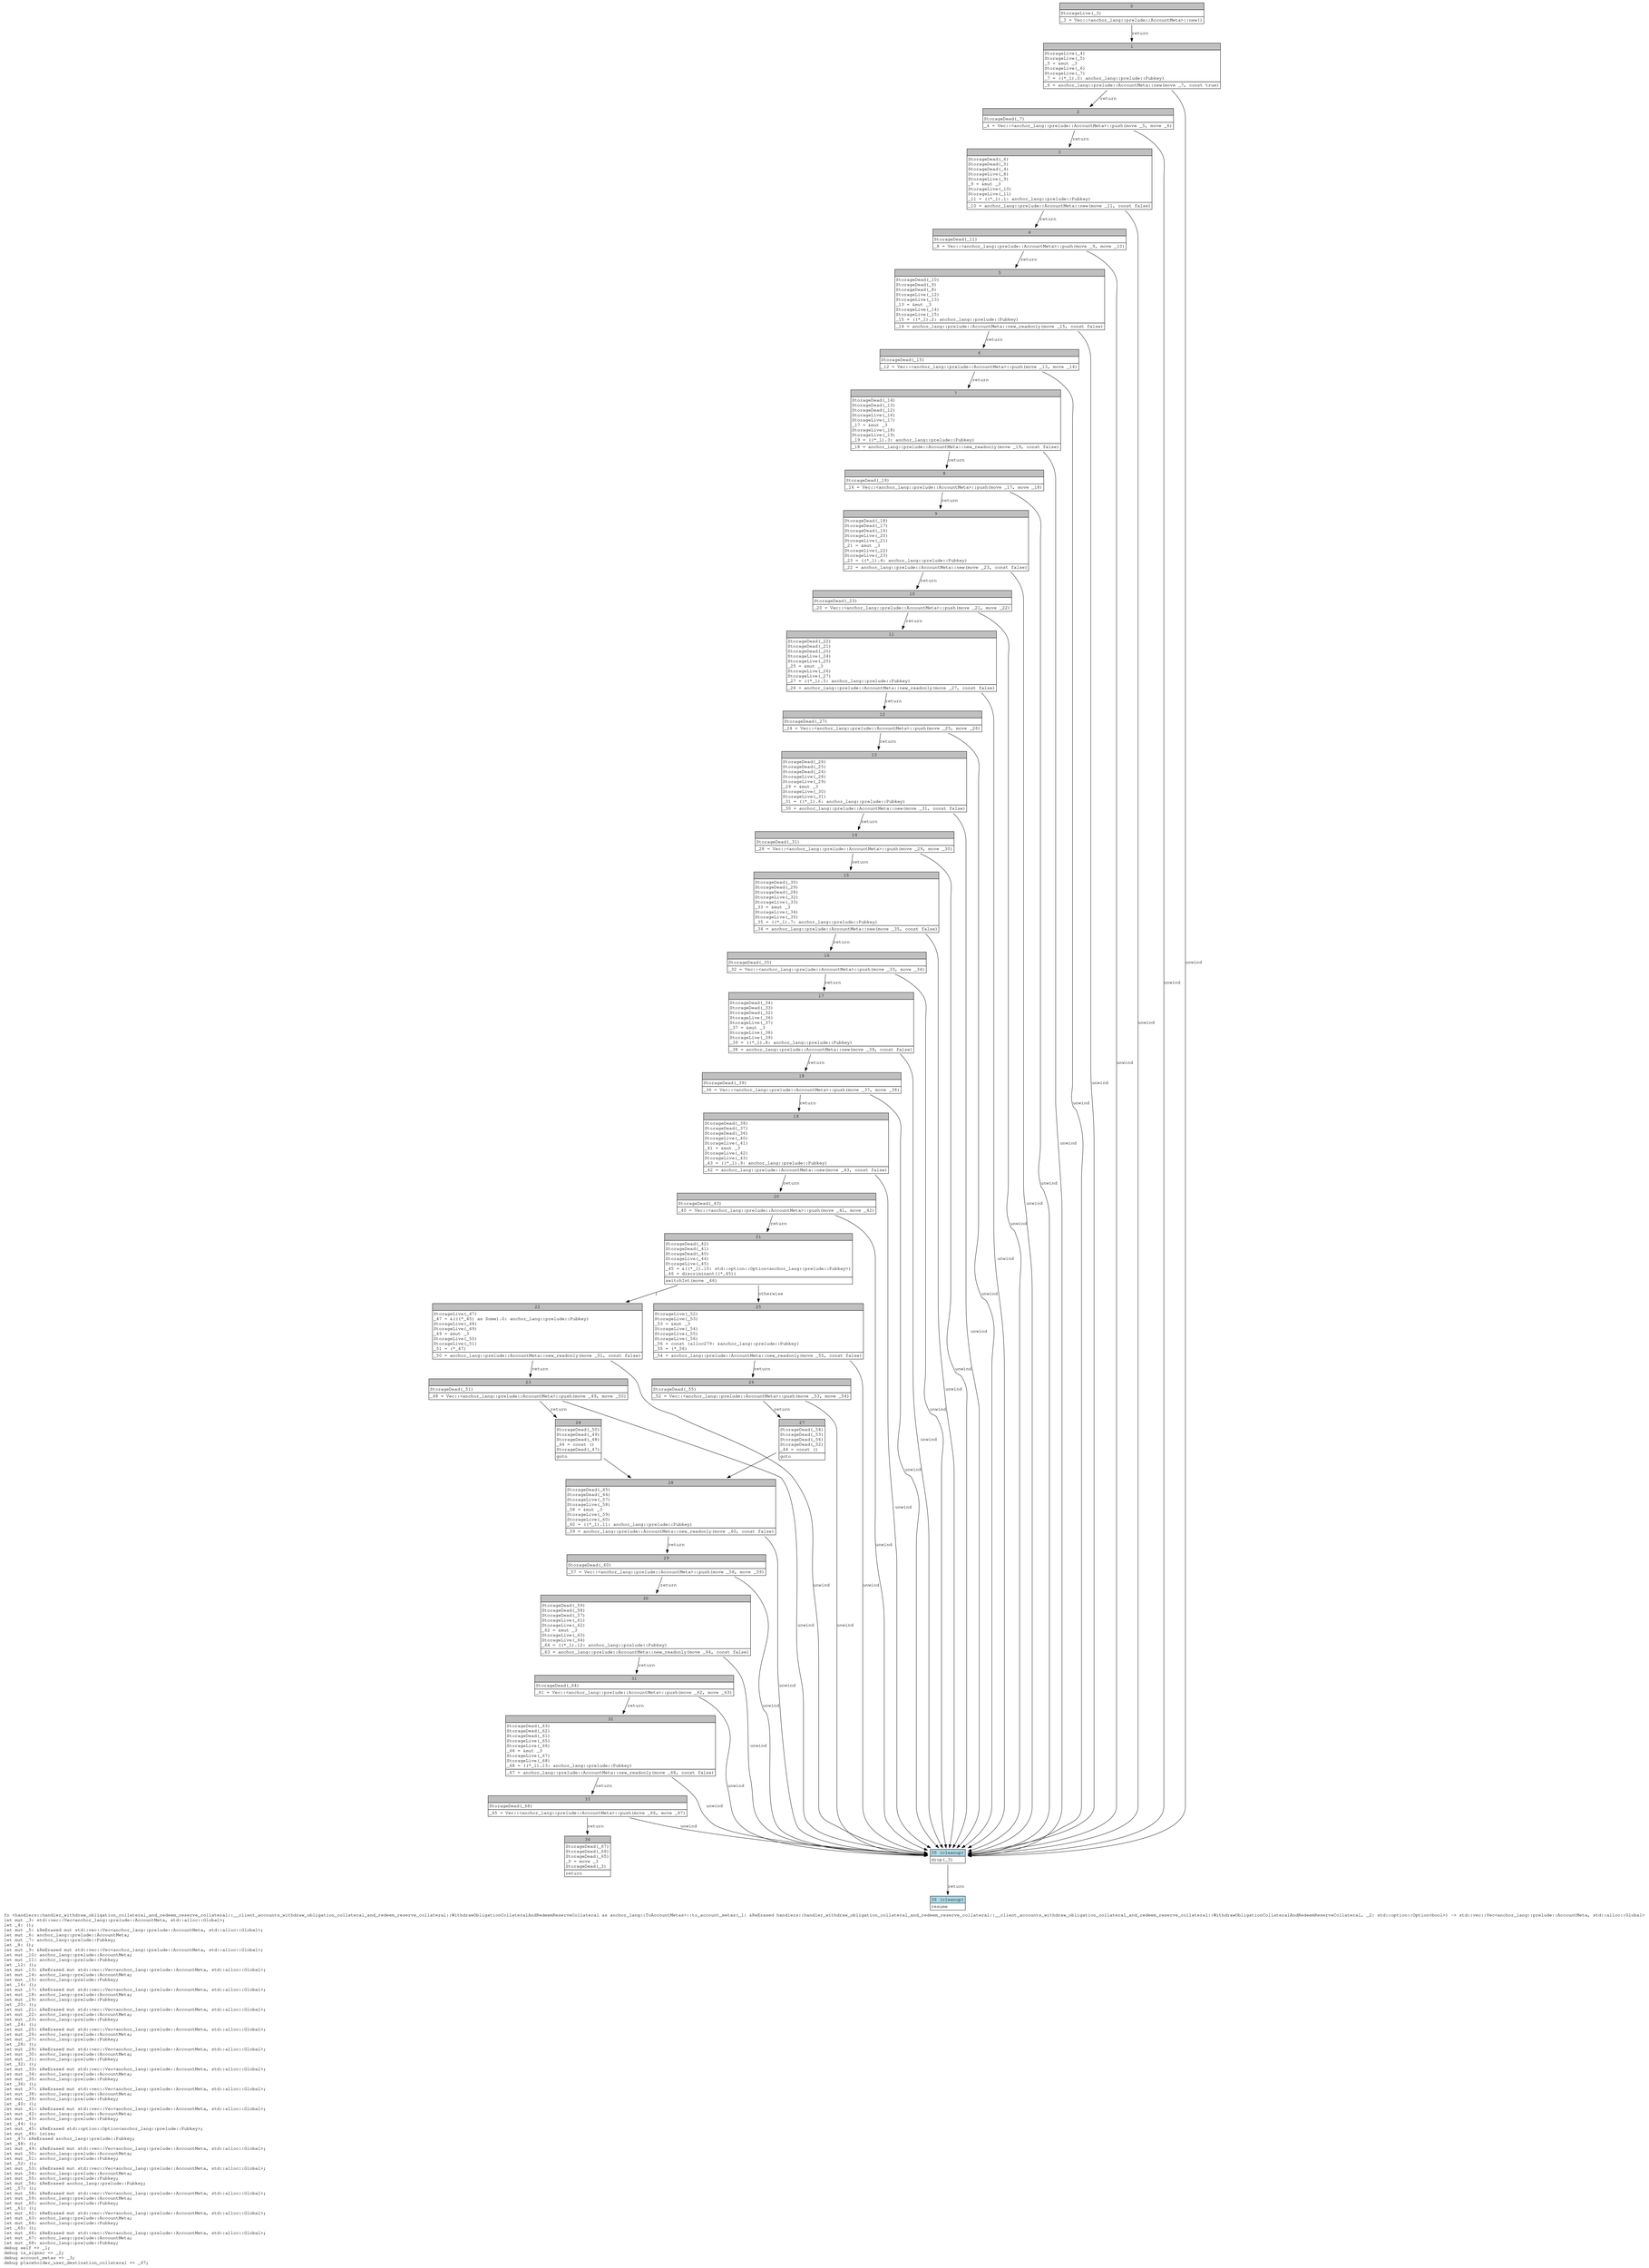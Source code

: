 digraph Mir_0_6197 {
    graph [fontname="Courier, monospace"];
    node [fontname="Courier, monospace"];
    edge [fontname="Courier, monospace"];
    label=<fn &lt;handlers::handler_withdraw_obligation_collateral_and_redeem_reserve_collateral::__client_accounts_withdraw_obligation_collateral_and_redeem_reserve_collateral::WithdrawObligationCollateralAndRedeemReserveCollateral as anchor_lang::ToAccountMetas&gt;::to_account_metas(_1: &amp;ReErased handlers::handler_withdraw_obligation_collateral_and_redeem_reserve_collateral::__client_accounts_withdraw_obligation_collateral_and_redeem_reserve_collateral::WithdrawObligationCollateralAndRedeemReserveCollateral, _2: std::option::Option&lt;bool&gt;) -&gt; std::vec::Vec&lt;anchor_lang::prelude::AccountMeta, std::alloc::Global&gt;<br align="left"/>let mut _3: std::vec::Vec&lt;anchor_lang::prelude::AccountMeta, std::alloc::Global&gt;;<br align="left"/>let _4: ();<br align="left"/>let mut _5: &amp;ReErased mut std::vec::Vec&lt;anchor_lang::prelude::AccountMeta, std::alloc::Global&gt;;<br align="left"/>let mut _6: anchor_lang::prelude::AccountMeta;<br align="left"/>let mut _7: anchor_lang::prelude::Pubkey;<br align="left"/>let _8: ();<br align="left"/>let mut _9: &amp;ReErased mut std::vec::Vec&lt;anchor_lang::prelude::AccountMeta, std::alloc::Global&gt;;<br align="left"/>let mut _10: anchor_lang::prelude::AccountMeta;<br align="left"/>let mut _11: anchor_lang::prelude::Pubkey;<br align="left"/>let _12: ();<br align="left"/>let mut _13: &amp;ReErased mut std::vec::Vec&lt;anchor_lang::prelude::AccountMeta, std::alloc::Global&gt;;<br align="left"/>let mut _14: anchor_lang::prelude::AccountMeta;<br align="left"/>let mut _15: anchor_lang::prelude::Pubkey;<br align="left"/>let _16: ();<br align="left"/>let mut _17: &amp;ReErased mut std::vec::Vec&lt;anchor_lang::prelude::AccountMeta, std::alloc::Global&gt;;<br align="left"/>let mut _18: anchor_lang::prelude::AccountMeta;<br align="left"/>let mut _19: anchor_lang::prelude::Pubkey;<br align="left"/>let _20: ();<br align="left"/>let mut _21: &amp;ReErased mut std::vec::Vec&lt;anchor_lang::prelude::AccountMeta, std::alloc::Global&gt;;<br align="left"/>let mut _22: anchor_lang::prelude::AccountMeta;<br align="left"/>let mut _23: anchor_lang::prelude::Pubkey;<br align="left"/>let _24: ();<br align="left"/>let mut _25: &amp;ReErased mut std::vec::Vec&lt;anchor_lang::prelude::AccountMeta, std::alloc::Global&gt;;<br align="left"/>let mut _26: anchor_lang::prelude::AccountMeta;<br align="left"/>let mut _27: anchor_lang::prelude::Pubkey;<br align="left"/>let _28: ();<br align="left"/>let mut _29: &amp;ReErased mut std::vec::Vec&lt;anchor_lang::prelude::AccountMeta, std::alloc::Global&gt;;<br align="left"/>let mut _30: anchor_lang::prelude::AccountMeta;<br align="left"/>let mut _31: anchor_lang::prelude::Pubkey;<br align="left"/>let _32: ();<br align="left"/>let mut _33: &amp;ReErased mut std::vec::Vec&lt;anchor_lang::prelude::AccountMeta, std::alloc::Global&gt;;<br align="left"/>let mut _34: anchor_lang::prelude::AccountMeta;<br align="left"/>let mut _35: anchor_lang::prelude::Pubkey;<br align="left"/>let _36: ();<br align="left"/>let mut _37: &amp;ReErased mut std::vec::Vec&lt;anchor_lang::prelude::AccountMeta, std::alloc::Global&gt;;<br align="left"/>let mut _38: anchor_lang::prelude::AccountMeta;<br align="left"/>let mut _39: anchor_lang::prelude::Pubkey;<br align="left"/>let _40: ();<br align="left"/>let mut _41: &amp;ReErased mut std::vec::Vec&lt;anchor_lang::prelude::AccountMeta, std::alloc::Global&gt;;<br align="left"/>let mut _42: anchor_lang::prelude::AccountMeta;<br align="left"/>let mut _43: anchor_lang::prelude::Pubkey;<br align="left"/>let _44: ();<br align="left"/>let mut _45: &amp;ReErased std::option::Option&lt;anchor_lang::prelude::Pubkey&gt;;<br align="left"/>let mut _46: isize;<br align="left"/>let _47: &amp;ReErased anchor_lang::prelude::Pubkey;<br align="left"/>let _48: ();<br align="left"/>let mut _49: &amp;ReErased mut std::vec::Vec&lt;anchor_lang::prelude::AccountMeta, std::alloc::Global&gt;;<br align="left"/>let mut _50: anchor_lang::prelude::AccountMeta;<br align="left"/>let mut _51: anchor_lang::prelude::Pubkey;<br align="left"/>let _52: ();<br align="left"/>let mut _53: &amp;ReErased mut std::vec::Vec&lt;anchor_lang::prelude::AccountMeta, std::alloc::Global&gt;;<br align="left"/>let mut _54: anchor_lang::prelude::AccountMeta;<br align="left"/>let mut _55: anchor_lang::prelude::Pubkey;<br align="left"/>let mut _56: &amp;ReErased anchor_lang::prelude::Pubkey;<br align="left"/>let _57: ();<br align="left"/>let mut _58: &amp;ReErased mut std::vec::Vec&lt;anchor_lang::prelude::AccountMeta, std::alloc::Global&gt;;<br align="left"/>let mut _59: anchor_lang::prelude::AccountMeta;<br align="left"/>let mut _60: anchor_lang::prelude::Pubkey;<br align="left"/>let _61: ();<br align="left"/>let mut _62: &amp;ReErased mut std::vec::Vec&lt;anchor_lang::prelude::AccountMeta, std::alloc::Global&gt;;<br align="left"/>let mut _63: anchor_lang::prelude::AccountMeta;<br align="left"/>let mut _64: anchor_lang::prelude::Pubkey;<br align="left"/>let _65: ();<br align="left"/>let mut _66: &amp;ReErased mut std::vec::Vec&lt;anchor_lang::prelude::AccountMeta, std::alloc::Global&gt;;<br align="left"/>let mut _67: anchor_lang::prelude::AccountMeta;<br align="left"/>let mut _68: anchor_lang::prelude::Pubkey;<br align="left"/>debug self =&gt; _1;<br align="left"/>debug is_signer =&gt; _2;<br align="left"/>debug account_metas =&gt; _3;<br align="left"/>debug placeholder_user_destination_collateral =&gt; _47;<br align="left"/>>;
    bb0__0_6197 [shape="none", label=<<table border="0" cellborder="1" cellspacing="0"><tr><td bgcolor="gray" align="center" colspan="1">0</td></tr><tr><td align="left" balign="left">StorageLive(_3)<br/></td></tr><tr><td align="left">_3 = Vec::&lt;anchor_lang::prelude::AccountMeta&gt;::new()</td></tr></table>>];
    bb1__0_6197 [shape="none", label=<<table border="0" cellborder="1" cellspacing="0"><tr><td bgcolor="gray" align="center" colspan="1">1</td></tr><tr><td align="left" balign="left">StorageLive(_4)<br/>StorageLive(_5)<br/>_5 = &amp;mut _3<br/>StorageLive(_6)<br/>StorageLive(_7)<br/>_7 = ((*_1).0: anchor_lang::prelude::Pubkey)<br/></td></tr><tr><td align="left">_6 = anchor_lang::prelude::AccountMeta::new(move _7, const true)</td></tr></table>>];
    bb2__0_6197 [shape="none", label=<<table border="0" cellborder="1" cellspacing="0"><tr><td bgcolor="gray" align="center" colspan="1">2</td></tr><tr><td align="left" balign="left">StorageDead(_7)<br/></td></tr><tr><td align="left">_4 = Vec::&lt;anchor_lang::prelude::AccountMeta&gt;::push(move _5, move _6)</td></tr></table>>];
    bb3__0_6197 [shape="none", label=<<table border="0" cellborder="1" cellspacing="0"><tr><td bgcolor="gray" align="center" colspan="1">3</td></tr><tr><td align="left" balign="left">StorageDead(_6)<br/>StorageDead(_5)<br/>StorageDead(_4)<br/>StorageLive(_8)<br/>StorageLive(_9)<br/>_9 = &amp;mut _3<br/>StorageLive(_10)<br/>StorageLive(_11)<br/>_11 = ((*_1).1: anchor_lang::prelude::Pubkey)<br/></td></tr><tr><td align="left">_10 = anchor_lang::prelude::AccountMeta::new(move _11, const false)</td></tr></table>>];
    bb4__0_6197 [shape="none", label=<<table border="0" cellborder="1" cellspacing="0"><tr><td bgcolor="gray" align="center" colspan="1">4</td></tr><tr><td align="left" balign="left">StorageDead(_11)<br/></td></tr><tr><td align="left">_8 = Vec::&lt;anchor_lang::prelude::AccountMeta&gt;::push(move _9, move _10)</td></tr></table>>];
    bb5__0_6197 [shape="none", label=<<table border="0" cellborder="1" cellspacing="0"><tr><td bgcolor="gray" align="center" colspan="1">5</td></tr><tr><td align="left" balign="left">StorageDead(_10)<br/>StorageDead(_9)<br/>StorageDead(_8)<br/>StorageLive(_12)<br/>StorageLive(_13)<br/>_13 = &amp;mut _3<br/>StorageLive(_14)<br/>StorageLive(_15)<br/>_15 = ((*_1).2: anchor_lang::prelude::Pubkey)<br/></td></tr><tr><td align="left">_14 = anchor_lang::prelude::AccountMeta::new_readonly(move _15, const false)</td></tr></table>>];
    bb6__0_6197 [shape="none", label=<<table border="0" cellborder="1" cellspacing="0"><tr><td bgcolor="gray" align="center" colspan="1">6</td></tr><tr><td align="left" balign="left">StorageDead(_15)<br/></td></tr><tr><td align="left">_12 = Vec::&lt;anchor_lang::prelude::AccountMeta&gt;::push(move _13, move _14)</td></tr></table>>];
    bb7__0_6197 [shape="none", label=<<table border="0" cellborder="1" cellspacing="0"><tr><td bgcolor="gray" align="center" colspan="1">7</td></tr><tr><td align="left" balign="left">StorageDead(_14)<br/>StorageDead(_13)<br/>StorageDead(_12)<br/>StorageLive(_16)<br/>StorageLive(_17)<br/>_17 = &amp;mut _3<br/>StorageLive(_18)<br/>StorageLive(_19)<br/>_19 = ((*_1).3: anchor_lang::prelude::Pubkey)<br/></td></tr><tr><td align="left">_18 = anchor_lang::prelude::AccountMeta::new_readonly(move _19, const false)</td></tr></table>>];
    bb8__0_6197 [shape="none", label=<<table border="0" cellborder="1" cellspacing="0"><tr><td bgcolor="gray" align="center" colspan="1">8</td></tr><tr><td align="left" balign="left">StorageDead(_19)<br/></td></tr><tr><td align="left">_16 = Vec::&lt;anchor_lang::prelude::AccountMeta&gt;::push(move _17, move _18)</td></tr></table>>];
    bb9__0_6197 [shape="none", label=<<table border="0" cellborder="1" cellspacing="0"><tr><td bgcolor="gray" align="center" colspan="1">9</td></tr><tr><td align="left" balign="left">StorageDead(_18)<br/>StorageDead(_17)<br/>StorageDead(_16)<br/>StorageLive(_20)<br/>StorageLive(_21)<br/>_21 = &amp;mut _3<br/>StorageLive(_22)<br/>StorageLive(_23)<br/>_23 = ((*_1).4: anchor_lang::prelude::Pubkey)<br/></td></tr><tr><td align="left">_22 = anchor_lang::prelude::AccountMeta::new(move _23, const false)</td></tr></table>>];
    bb10__0_6197 [shape="none", label=<<table border="0" cellborder="1" cellspacing="0"><tr><td bgcolor="gray" align="center" colspan="1">10</td></tr><tr><td align="left" balign="left">StorageDead(_23)<br/></td></tr><tr><td align="left">_20 = Vec::&lt;anchor_lang::prelude::AccountMeta&gt;::push(move _21, move _22)</td></tr></table>>];
    bb11__0_6197 [shape="none", label=<<table border="0" cellborder="1" cellspacing="0"><tr><td bgcolor="gray" align="center" colspan="1">11</td></tr><tr><td align="left" balign="left">StorageDead(_22)<br/>StorageDead(_21)<br/>StorageDead(_20)<br/>StorageLive(_24)<br/>StorageLive(_25)<br/>_25 = &amp;mut _3<br/>StorageLive(_26)<br/>StorageLive(_27)<br/>_27 = ((*_1).5: anchor_lang::prelude::Pubkey)<br/></td></tr><tr><td align="left">_26 = anchor_lang::prelude::AccountMeta::new_readonly(move _27, const false)</td></tr></table>>];
    bb12__0_6197 [shape="none", label=<<table border="0" cellborder="1" cellspacing="0"><tr><td bgcolor="gray" align="center" colspan="1">12</td></tr><tr><td align="left" balign="left">StorageDead(_27)<br/></td></tr><tr><td align="left">_24 = Vec::&lt;anchor_lang::prelude::AccountMeta&gt;::push(move _25, move _26)</td></tr></table>>];
    bb13__0_6197 [shape="none", label=<<table border="0" cellborder="1" cellspacing="0"><tr><td bgcolor="gray" align="center" colspan="1">13</td></tr><tr><td align="left" balign="left">StorageDead(_26)<br/>StorageDead(_25)<br/>StorageDead(_24)<br/>StorageLive(_28)<br/>StorageLive(_29)<br/>_29 = &amp;mut _3<br/>StorageLive(_30)<br/>StorageLive(_31)<br/>_31 = ((*_1).6: anchor_lang::prelude::Pubkey)<br/></td></tr><tr><td align="left">_30 = anchor_lang::prelude::AccountMeta::new(move _31, const false)</td></tr></table>>];
    bb14__0_6197 [shape="none", label=<<table border="0" cellborder="1" cellspacing="0"><tr><td bgcolor="gray" align="center" colspan="1">14</td></tr><tr><td align="left" balign="left">StorageDead(_31)<br/></td></tr><tr><td align="left">_28 = Vec::&lt;anchor_lang::prelude::AccountMeta&gt;::push(move _29, move _30)</td></tr></table>>];
    bb15__0_6197 [shape="none", label=<<table border="0" cellborder="1" cellspacing="0"><tr><td bgcolor="gray" align="center" colspan="1">15</td></tr><tr><td align="left" balign="left">StorageDead(_30)<br/>StorageDead(_29)<br/>StorageDead(_28)<br/>StorageLive(_32)<br/>StorageLive(_33)<br/>_33 = &amp;mut _3<br/>StorageLive(_34)<br/>StorageLive(_35)<br/>_35 = ((*_1).7: anchor_lang::prelude::Pubkey)<br/></td></tr><tr><td align="left">_34 = anchor_lang::prelude::AccountMeta::new(move _35, const false)</td></tr></table>>];
    bb16__0_6197 [shape="none", label=<<table border="0" cellborder="1" cellspacing="0"><tr><td bgcolor="gray" align="center" colspan="1">16</td></tr><tr><td align="left" balign="left">StorageDead(_35)<br/></td></tr><tr><td align="left">_32 = Vec::&lt;anchor_lang::prelude::AccountMeta&gt;::push(move _33, move _34)</td></tr></table>>];
    bb17__0_6197 [shape="none", label=<<table border="0" cellborder="1" cellspacing="0"><tr><td bgcolor="gray" align="center" colspan="1">17</td></tr><tr><td align="left" balign="left">StorageDead(_34)<br/>StorageDead(_33)<br/>StorageDead(_32)<br/>StorageLive(_36)<br/>StorageLive(_37)<br/>_37 = &amp;mut _3<br/>StorageLive(_38)<br/>StorageLive(_39)<br/>_39 = ((*_1).8: anchor_lang::prelude::Pubkey)<br/></td></tr><tr><td align="left">_38 = anchor_lang::prelude::AccountMeta::new(move _39, const false)</td></tr></table>>];
    bb18__0_6197 [shape="none", label=<<table border="0" cellborder="1" cellspacing="0"><tr><td bgcolor="gray" align="center" colspan="1">18</td></tr><tr><td align="left" balign="left">StorageDead(_39)<br/></td></tr><tr><td align="left">_36 = Vec::&lt;anchor_lang::prelude::AccountMeta&gt;::push(move _37, move _38)</td></tr></table>>];
    bb19__0_6197 [shape="none", label=<<table border="0" cellborder="1" cellspacing="0"><tr><td bgcolor="gray" align="center" colspan="1">19</td></tr><tr><td align="left" balign="left">StorageDead(_38)<br/>StorageDead(_37)<br/>StorageDead(_36)<br/>StorageLive(_40)<br/>StorageLive(_41)<br/>_41 = &amp;mut _3<br/>StorageLive(_42)<br/>StorageLive(_43)<br/>_43 = ((*_1).9: anchor_lang::prelude::Pubkey)<br/></td></tr><tr><td align="left">_42 = anchor_lang::prelude::AccountMeta::new(move _43, const false)</td></tr></table>>];
    bb20__0_6197 [shape="none", label=<<table border="0" cellborder="1" cellspacing="0"><tr><td bgcolor="gray" align="center" colspan="1">20</td></tr><tr><td align="left" balign="left">StorageDead(_43)<br/></td></tr><tr><td align="left">_40 = Vec::&lt;anchor_lang::prelude::AccountMeta&gt;::push(move _41, move _42)</td></tr></table>>];
    bb21__0_6197 [shape="none", label=<<table border="0" cellborder="1" cellspacing="0"><tr><td bgcolor="gray" align="center" colspan="1">21</td></tr><tr><td align="left" balign="left">StorageDead(_42)<br/>StorageDead(_41)<br/>StorageDead(_40)<br/>StorageLive(_44)<br/>StorageLive(_45)<br/>_45 = &amp;((*_1).10: std::option::Option&lt;anchor_lang::prelude::Pubkey&gt;)<br/>_46 = discriminant((*_45))<br/></td></tr><tr><td align="left">switchInt(move _46)</td></tr></table>>];
    bb22__0_6197 [shape="none", label=<<table border="0" cellborder="1" cellspacing="0"><tr><td bgcolor="gray" align="center" colspan="1">22</td></tr><tr><td align="left" balign="left">StorageLive(_47)<br/>_47 = &amp;(((*_45) as Some).0: anchor_lang::prelude::Pubkey)<br/>StorageLive(_48)<br/>StorageLive(_49)<br/>_49 = &amp;mut _3<br/>StorageLive(_50)<br/>StorageLive(_51)<br/>_51 = (*_47)<br/></td></tr><tr><td align="left">_50 = anchor_lang::prelude::AccountMeta::new_readonly(move _51, const false)</td></tr></table>>];
    bb23__0_6197 [shape="none", label=<<table border="0" cellborder="1" cellspacing="0"><tr><td bgcolor="gray" align="center" colspan="1">23</td></tr><tr><td align="left" balign="left">StorageDead(_51)<br/></td></tr><tr><td align="left">_48 = Vec::&lt;anchor_lang::prelude::AccountMeta&gt;::push(move _49, move _50)</td></tr></table>>];
    bb24__0_6197 [shape="none", label=<<table border="0" cellborder="1" cellspacing="0"><tr><td bgcolor="gray" align="center" colspan="1">24</td></tr><tr><td align="left" balign="left">StorageDead(_50)<br/>StorageDead(_49)<br/>StorageDead(_48)<br/>_44 = const ()<br/>StorageDead(_47)<br/></td></tr><tr><td align="left">goto</td></tr></table>>];
    bb25__0_6197 [shape="none", label=<<table border="0" cellborder="1" cellspacing="0"><tr><td bgcolor="gray" align="center" colspan="1">25</td></tr><tr><td align="left" balign="left">StorageLive(_52)<br/>StorageLive(_53)<br/>_53 = &amp;mut _3<br/>StorageLive(_54)<br/>StorageLive(_55)<br/>StorageLive(_56)<br/>_56 = const {alloc279: &amp;anchor_lang::prelude::Pubkey}<br/>_55 = (*_56)<br/></td></tr><tr><td align="left">_54 = anchor_lang::prelude::AccountMeta::new_readonly(move _55, const false)</td></tr></table>>];
    bb26__0_6197 [shape="none", label=<<table border="0" cellborder="1" cellspacing="0"><tr><td bgcolor="gray" align="center" colspan="1">26</td></tr><tr><td align="left" balign="left">StorageDead(_55)<br/></td></tr><tr><td align="left">_52 = Vec::&lt;anchor_lang::prelude::AccountMeta&gt;::push(move _53, move _54)</td></tr></table>>];
    bb27__0_6197 [shape="none", label=<<table border="0" cellborder="1" cellspacing="0"><tr><td bgcolor="gray" align="center" colspan="1">27</td></tr><tr><td align="left" balign="left">StorageDead(_54)<br/>StorageDead(_53)<br/>StorageDead(_56)<br/>StorageDead(_52)<br/>_44 = const ()<br/></td></tr><tr><td align="left">goto</td></tr></table>>];
    bb28__0_6197 [shape="none", label=<<table border="0" cellborder="1" cellspacing="0"><tr><td bgcolor="gray" align="center" colspan="1">28</td></tr><tr><td align="left" balign="left">StorageDead(_45)<br/>StorageDead(_44)<br/>StorageLive(_57)<br/>StorageLive(_58)<br/>_58 = &amp;mut _3<br/>StorageLive(_59)<br/>StorageLive(_60)<br/>_60 = ((*_1).11: anchor_lang::prelude::Pubkey)<br/></td></tr><tr><td align="left">_59 = anchor_lang::prelude::AccountMeta::new_readonly(move _60, const false)</td></tr></table>>];
    bb29__0_6197 [shape="none", label=<<table border="0" cellborder="1" cellspacing="0"><tr><td bgcolor="gray" align="center" colspan="1">29</td></tr><tr><td align="left" balign="left">StorageDead(_60)<br/></td></tr><tr><td align="left">_57 = Vec::&lt;anchor_lang::prelude::AccountMeta&gt;::push(move _58, move _59)</td></tr></table>>];
    bb30__0_6197 [shape="none", label=<<table border="0" cellborder="1" cellspacing="0"><tr><td bgcolor="gray" align="center" colspan="1">30</td></tr><tr><td align="left" balign="left">StorageDead(_59)<br/>StorageDead(_58)<br/>StorageDead(_57)<br/>StorageLive(_61)<br/>StorageLive(_62)<br/>_62 = &amp;mut _3<br/>StorageLive(_63)<br/>StorageLive(_64)<br/>_64 = ((*_1).12: anchor_lang::prelude::Pubkey)<br/></td></tr><tr><td align="left">_63 = anchor_lang::prelude::AccountMeta::new_readonly(move _64, const false)</td></tr></table>>];
    bb31__0_6197 [shape="none", label=<<table border="0" cellborder="1" cellspacing="0"><tr><td bgcolor="gray" align="center" colspan="1">31</td></tr><tr><td align="left" balign="left">StorageDead(_64)<br/></td></tr><tr><td align="left">_61 = Vec::&lt;anchor_lang::prelude::AccountMeta&gt;::push(move _62, move _63)</td></tr></table>>];
    bb32__0_6197 [shape="none", label=<<table border="0" cellborder="1" cellspacing="0"><tr><td bgcolor="gray" align="center" colspan="1">32</td></tr><tr><td align="left" balign="left">StorageDead(_63)<br/>StorageDead(_62)<br/>StorageDead(_61)<br/>StorageLive(_65)<br/>StorageLive(_66)<br/>_66 = &amp;mut _3<br/>StorageLive(_67)<br/>StorageLive(_68)<br/>_68 = ((*_1).13: anchor_lang::prelude::Pubkey)<br/></td></tr><tr><td align="left">_67 = anchor_lang::prelude::AccountMeta::new_readonly(move _68, const false)</td></tr></table>>];
    bb33__0_6197 [shape="none", label=<<table border="0" cellborder="1" cellspacing="0"><tr><td bgcolor="gray" align="center" colspan="1">33</td></tr><tr><td align="left" balign="left">StorageDead(_68)<br/></td></tr><tr><td align="left">_65 = Vec::&lt;anchor_lang::prelude::AccountMeta&gt;::push(move _66, move _67)</td></tr></table>>];
    bb34__0_6197 [shape="none", label=<<table border="0" cellborder="1" cellspacing="0"><tr><td bgcolor="gray" align="center" colspan="1">34</td></tr><tr><td align="left" balign="left">StorageDead(_67)<br/>StorageDead(_66)<br/>StorageDead(_65)<br/>_0 = move _3<br/>StorageDead(_3)<br/></td></tr><tr><td align="left">return</td></tr></table>>];
    bb35__0_6197 [shape="none", label=<<table border="0" cellborder="1" cellspacing="0"><tr><td bgcolor="lightblue" align="center" colspan="1">35 (cleanup)</td></tr><tr><td align="left">drop(_3)</td></tr></table>>];
    bb36__0_6197 [shape="none", label=<<table border="0" cellborder="1" cellspacing="0"><tr><td bgcolor="lightblue" align="center" colspan="1">36 (cleanup)</td></tr><tr><td align="left">resume</td></tr></table>>];
    bb0__0_6197 -> bb1__0_6197 [label="return"];
    bb1__0_6197 -> bb2__0_6197 [label="return"];
    bb1__0_6197 -> bb35__0_6197 [label="unwind"];
    bb2__0_6197 -> bb3__0_6197 [label="return"];
    bb2__0_6197 -> bb35__0_6197 [label="unwind"];
    bb3__0_6197 -> bb4__0_6197 [label="return"];
    bb3__0_6197 -> bb35__0_6197 [label="unwind"];
    bb4__0_6197 -> bb5__0_6197 [label="return"];
    bb4__0_6197 -> bb35__0_6197 [label="unwind"];
    bb5__0_6197 -> bb6__0_6197 [label="return"];
    bb5__0_6197 -> bb35__0_6197 [label="unwind"];
    bb6__0_6197 -> bb7__0_6197 [label="return"];
    bb6__0_6197 -> bb35__0_6197 [label="unwind"];
    bb7__0_6197 -> bb8__0_6197 [label="return"];
    bb7__0_6197 -> bb35__0_6197 [label="unwind"];
    bb8__0_6197 -> bb9__0_6197 [label="return"];
    bb8__0_6197 -> bb35__0_6197 [label="unwind"];
    bb9__0_6197 -> bb10__0_6197 [label="return"];
    bb9__0_6197 -> bb35__0_6197 [label="unwind"];
    bb10__0_6197 -> bb11__0_6197 [label="return"];
    bb10__0_6197 -> bb35__0_6197 [label="unwind"];
    bb11__0_6197 -> bb12__0_6197 [label="return"];
    bb11__0_6197 -> bb35__0_6197 [label="unwind"];
    bb12__0_6197 -> bb13__0_6197 [label="return"];
    bb12__0_6197 -> bb35__0_6197 [label="unwind"];
    bb13__0_6197 -> bb14__0_6197 [label="return"];
    bb13__0_6197 -> bb35__0_6197 [label="unwind"];
    bb14__0_6197 -> bb15__0_6197 [label="return"];
    bb14__0_6197 -> bb35__0_6197 [label="unwind"];
    bb15__0_6197 -> bb16__0_6197 [label="return"];
    bb15__0_6197 -> bb35__0_6197 [label="unwind"];
    bb16__0_6197 -> bb17__0_6197 [label="return"];
    bb16__0_6197 -> bb35__0_6197 [label="unwind"];
    bb17__0_6197 -> bb18__0_6197 [label="return"];
    bb17__0_6197 -> bb35__0_6197 [label="unwind"];
    bb18__0_6197 -> bb19__0_6197 [label="return"];
    bb18__0_6197 -> bb35__0_6197 [label="unwind"];
    bb19__0_6197 -> bb20__0_6197 [label="return"];
    bb19__0_6197 -> bb35__0_6197 [label="unwind"];
    bb20__0_6197 -> bb21__0_6197 [label="return"];
    bb20__0_6197 -> bb35__0_6197 [label="unwind"];
    bb21__0_6197 -> bb22__0_6197 [label="1"];
    bb21__0_6197 -> bb25__0_6197 [label="otherwise"];
    bb22__0_6197 -> bb23__0_6197 [label="return"];
    bb22__0_6197 -> bb35__0_6197 [label="unwind"];
    bb23__0_6197 -> bb24__0_6197 [label="return"];
    bb23__0_6197 -> bb35__0_6197 [label="unwind"];
    bb24__0_6197 -> bb28__0_6197 [label=""];
    bb25__0_6197 -> bb26__0_6197 [label="return"];
    bb25__0_6197 -> bb35__0_6197 [label="unwind"];
    bb26__0_6197 -> bb27__0_6197 [label="return"];
    bb26__0_6197 -> bb35__0_6197 [label="unwind"];
    bb27__0_6197 -> bb28__0_6197 [label=""];
    bb28__0_6197 -> bb29__0_6197 [label="return"];
    bb28__0_6197 -> bb35__0_6197 [label="unwind"];
    bb29__0_6197 -> bb30__0_6197 [label="return"];
    bb29__0_6197 -> bb35__0_6197 [label="unwind"];
    bb30__0_6197 -> bb31__0_6197 [label="return"];
    bb30__0_6197 -> bb35__0_6197 [label="unwind"];
    bb31__0_6197 -> bb32__0_6197 [label="return"];
    bb31__0_6197 -> bb35__0_6197 [label="unwind"];
    bb32__0_6197 -> bb33__0_6197 [label="return"];
    bb32__0_6197 -> bb35__0_6197 [label="unwind"];
    bb33__0_6197 -> bb34__0_6197 [label="return"];
    bb33__0_6197 -> bb35__0_6197 [label="unwind"];
    bb35__0_6197 -> bb36__0_6197 [label="return"];
}
